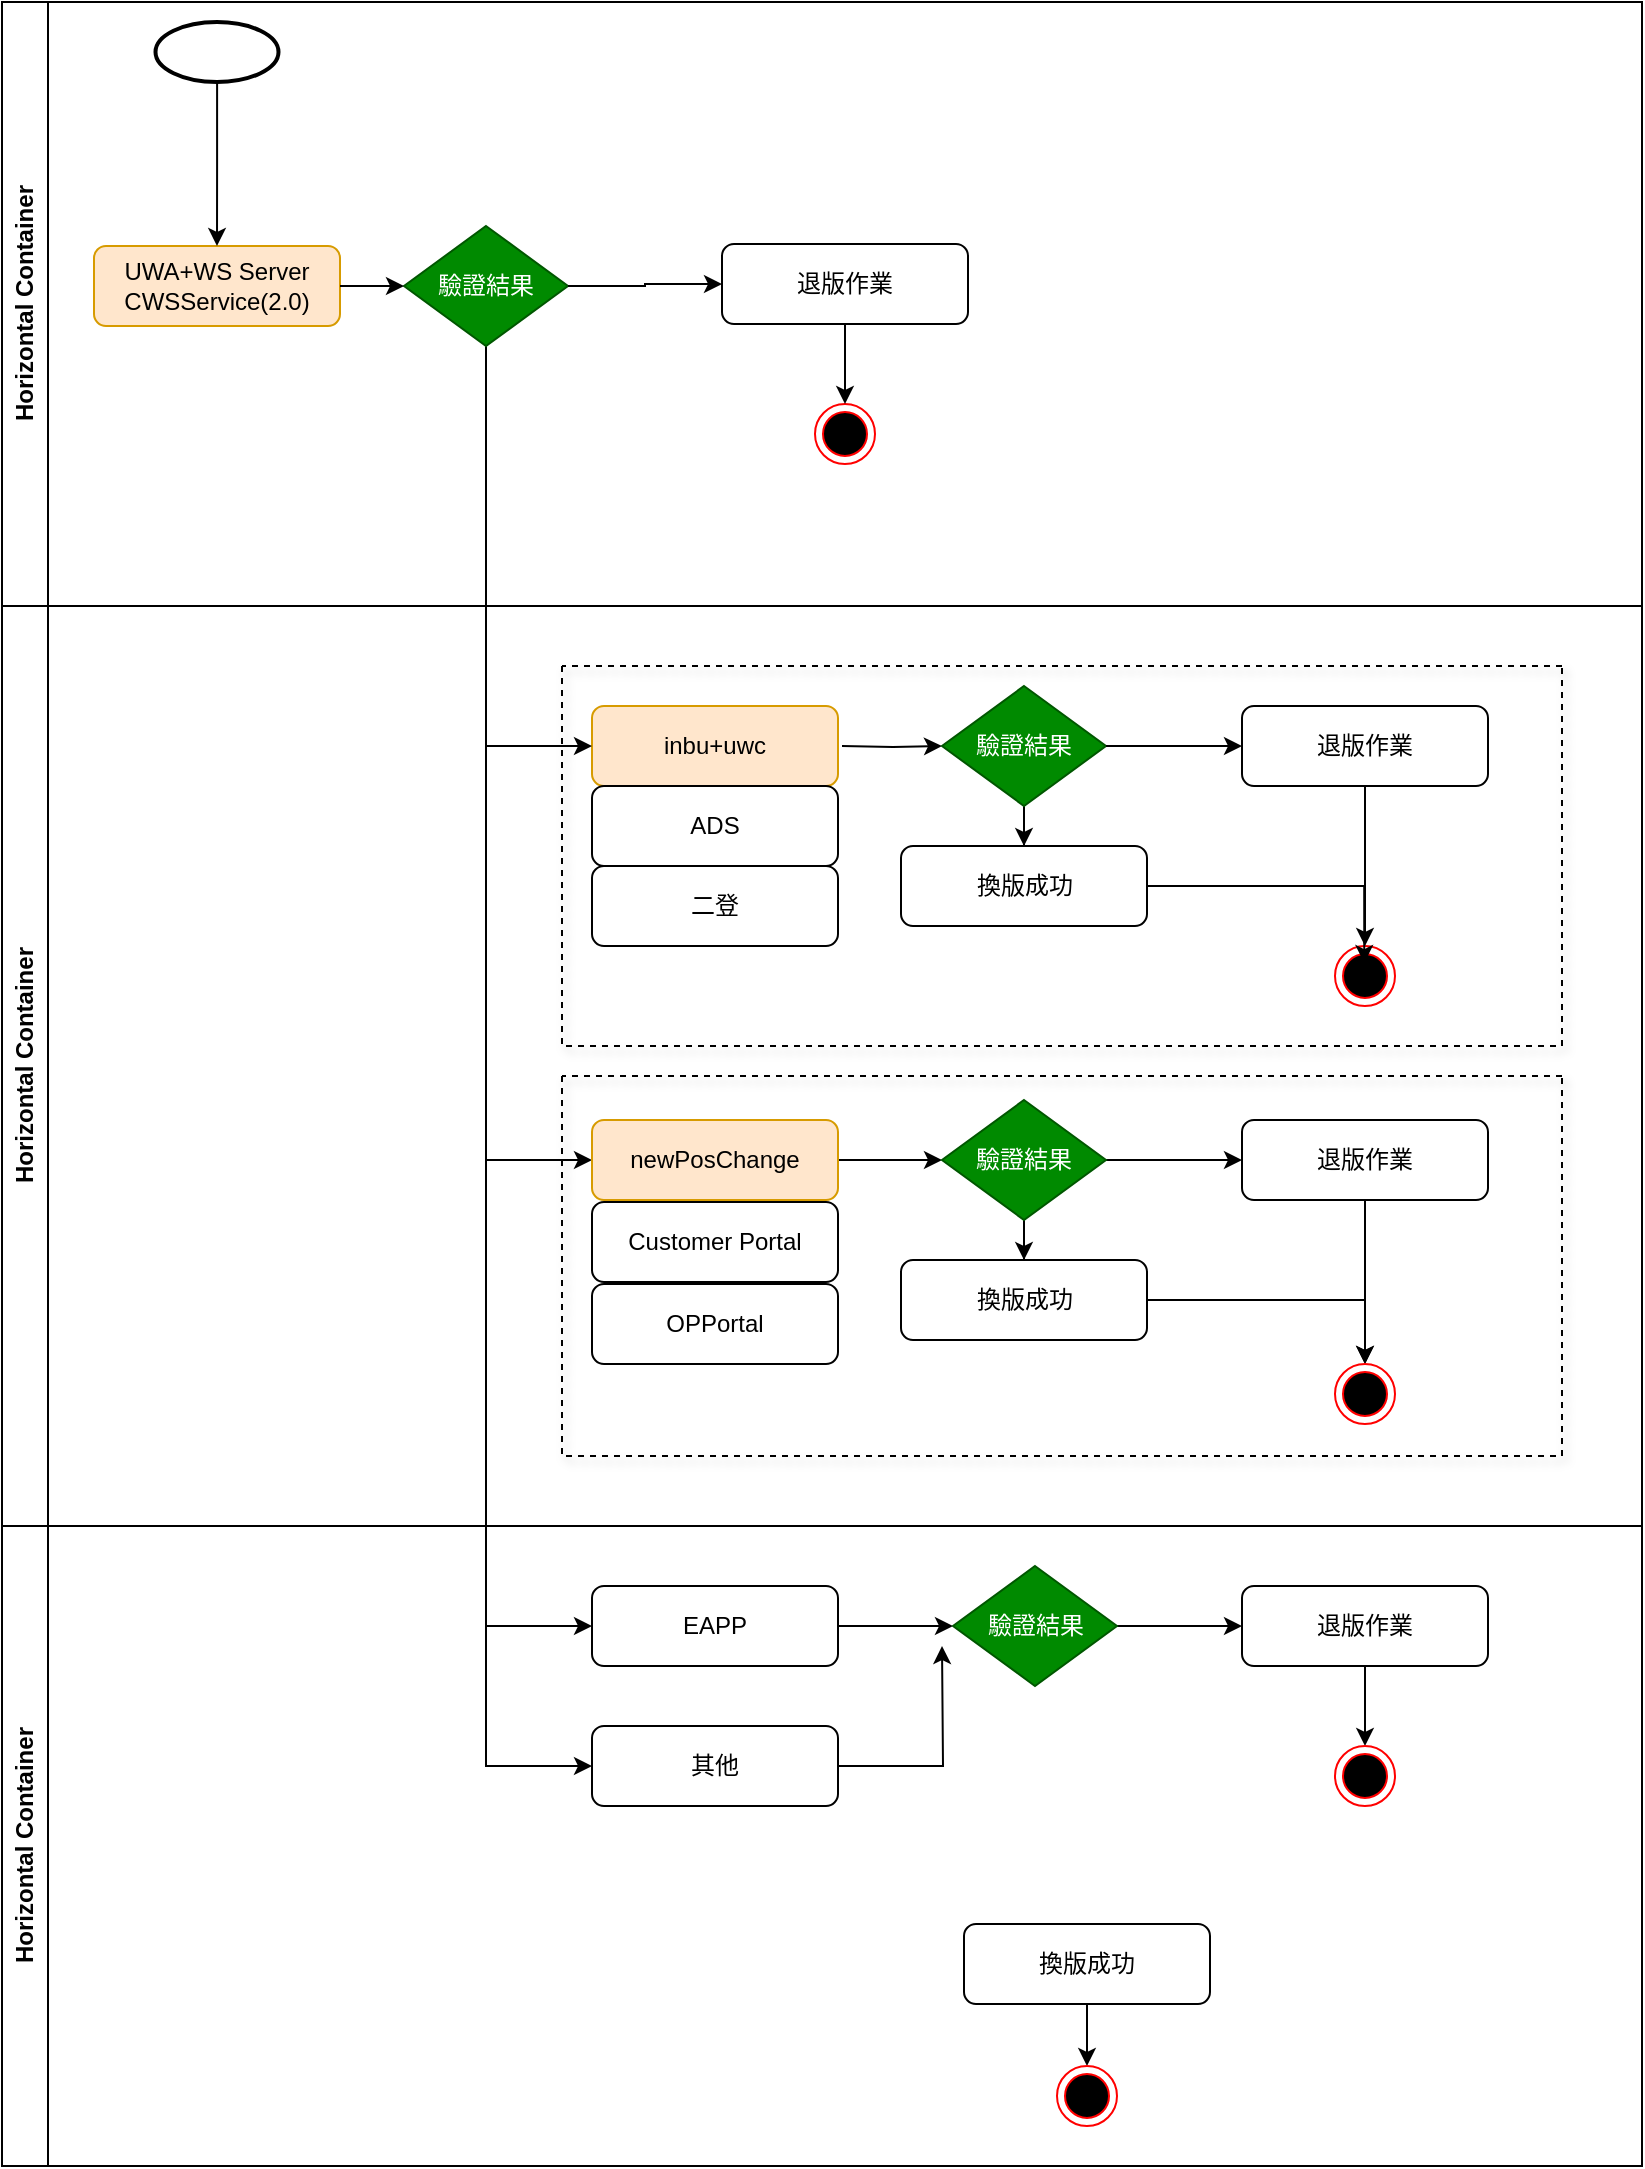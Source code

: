 <mxfile version="24.9.1">
  <diagram id="C5RBs43oDa-KdzZeNtuy" name="Page-1">
    <mxGraphModel dx="1912" dy="1024" grid="1" gridSize="10" guides="1" tooltips="1" connect="1" arrows="1" fold="1" page="1" pageScale="1" pageWidth="827" pageHeight="1169" math="0" shadow="0">
      <root>
        <mxCell id="WIyWlLk6GJQsqaUBKTNV-0" />
        <mxCell id="WIyWlLk6GJQsqaUBKTNV-1" parent="WIyWlLk6GJQsqaUBKTNV-0" />
        <mxCell id="SWPrqackAz6YK81M5vLL-109" value="UWA+WS Server&lt;div&gt;CWSService(2.0)&lt;/div&gt;" style="rounded=1;whiteSpace=wrap;html=1;fontSize=12;glass=0;strokeWidth=1;shadow=0;fillColor=#ffe6cc;strokeColor=#d79b00;" vertex="1" parent="WIyWlLk6GJQsqaUBKTNV-1">
          <mxGeometry x="49.0" y="132" width="123.0" height="40" as="geometry" />
        </mxCell>
        <mxCell id="SWPrqackAz6YK81M5vLL-110" style="edgeStyle=orthogonalEdgeStyle;rounded=0;orthogonalLoop=1;jettySize=auto;html=1;entryX=0.5;entryY=0;entryDx=0;entryDy=0;" edge="1" parent="WIyWlLk6GJQsqaUBKTNV-1" source="SWPrqackAz6YK81M5vLL-111" target="SWPrqackAz6YK81M5vLL-109">
          <mxGeometry relative="1" as="geometry" />
        </mxCell>
        <mxCell id="SWPrqackAz6YK81M5vLL-115" style="edgeStyle=orthogonalEdgeStyle;rounded=0;orthogonalLoop=1;jettySize=auto;html=1;entryX=0;entryY=0.5;entryDx=0;entryDy=0;exitX=0.5;exitY=1;exitDx=0;exitDy=0;" edge="1" parent="WIyWlLk6GJQsqaUBKTNV-1" source="SWPrqackAz6YK81M5vLL-123" target="SWPrqackAz6YK81M5vLL-120">
          <mxGeometry relative="1" as="geometry" />
        </mxCell>
        <mxCell id="SWPrqackAz6YK81M5vLL-116" style="edgeStyle=orthogonalEdgeStyle;rounded=0;orthogonalLoop=1;jettySize=auto;html=1;entryX=0;entryY=0.5;entryDx=0;entryDy=0;exitX=0.5;exitY=1;exitDx=0;exitDy=0;" edge="1" parent="WIyWlLk6GJQsqaUBKTNV-1" source="SWPrqackAz6YK81M5vLL-123" target="SWPrqackAz6YK81M5vLL-121">
          <mxGeometry relative="1" as="geometry" />
        </mxCell>
        <mxCell id="SWPrqackAz6YK81M5vLL-117" style="edgeStyle=orthogonalEdgeStyle;rounded=0;orthogonalLoop=1;jettySize=auto;html=1;entryX=0;entryY=0.5;entryDx=0;entryDy=0;exitX=0.5;exitY=1;exitDx=0;exitDy=0;" edge="1" parent="WIyWlLk6GJQsqaUBKTNV-1" source="SWPrqackAz6YK81M5vLL-123" target="SWPrqackAz6YK81M5vLL-122">
          <mxGeometry relative="1" as="geometry" />
        </mxCell>
        <mxCell id="SWPrqackAz6YK81M5vLL-118" value="inbu+uwc" style="rounded=1;whiteSpace=wrap;html=1;fontSize=12;glass=0;strokeWidth=1;shadow=0;fillColor=#ffe6cc;strokeColor=#d79b00;" vertex="1" parent="WIyWlLk6GJQsqaUBKTNV-1">
          <mxGeometry x="298.0" y="362" width="123.0" height="40" as="geometry" />
        </mxCell>
        <mxCell id="SWPrqackAz6YK81M5vLL-119" style="rounded=0;orthogonalLoop=1;jettySize=auto;html=1;entryX=0;entryY=0.5;entryDx=0;entryDy=0;edgeStyle=orthogonalEdgeStyle;exitX=0.5;exitY=1;exitDx=0;exitDy=0;" edge="1" parent="WIyWlLk6GJQsqaUBKTNV-1" source="SWPrqackAz6YK81M5vLL-123" target="SWPrqackAz6YK81M5vLL-118">
          <mxGeometry relative="1" as="geometry" />
        </mxCell>
        <mxCell id="SWPrqackAz6YK81M5vLL-152" style="edgeStyle=orthogonalEdgeStyle;rounded=0;orthogonalLoop=1;jettySize=auto;html=1;entryX=0;entryY=0.5;entryDx=0;entryDy=0;" edge="1" parent="WIyWlLk6GJQsqaUBKTNV-1" source="SWPrqackAz6YK81M5vLL-120" target="SWPrqackAz6YK81M5vLL-150">
          <mxGeometry relative="1" as="geometry" />
        </mxCell>
        <mxCell id="SWPrqackAz6YK81M5vLL-120" value="newPosChange" style="rounded=1;whiteSpace=wrap;html=1;fontSize=12;glass=0;strokeWidth=1;shadow=0;fillColor=#ffe6cc;strokeColor=#d79b00;" vertex="1" parent="WIyWlLk6GJQsqaUBKTNV-1">
          <mxGeometry x="298.0" y="569" width="123.0" height="40" as="geometry" />
        </mxCell>
        <mxCell id="SWPrqackAz6YK81M5vLL-203" style="edgeStyle=orthogonalEdgeStyle;rounded=0;orthogonalLoop=1;jettySize=auto;html=1;entryX=0;entryY=0.5;entryDx=0;entryDy=0;" edge="1" parent="WIyWlLk6GJQsqaUBKTNV-1" source="SWPrqackAz6YK81M5vLL-121" target="SWPrqackAz6YK81M5vLL-199">
          <mxGeometry relative="1" as="geometry" />
        </mxCell>
        <mxCell id="SWPrqackAz6YK81M5vLL-121" value="EAPP" style="rounded=1;whiteSpace=wrap;html=1;fontSize=12;glass=0;strokeWidth=1;shadow=0;" vertex="1" parent="WIyWlLk6GJQsqaUBKTNV-1">
          <mxGeometry x="298.0" y="802" width="123.0" height="40" as="geometry" />
        </mxCell>
        <mxCell id="SWPrqackAz6YK81M5vLL-205" style="edgeStyle=orthogonalEdgeStyle;rounded=0;orthogonalLoop=1;jettySize=auto;html=1;" edge="1" parent="WIyWlLk6GJQsqaUBKTNV-1" source="SWPrqackAz6YK81M5vLL-122">
          <mxGeometry relative="1" as="geometry">
            <mxPoint x="473" y="832" as="targetPoint" />
          </mxGeometry>
        </mxCell>
        <mxCell id="SWPrqackAz6YK81M5vLL-122" value="其他" style="rounded=1;whiteSpace=wrap;html=1;fontSize=12;glass=0;strokeWidth=1;shadow=0;" vertex="1" parent="WIyWlLk6GJQsqaUBKTNV-1">
          <mxGeometry x="298" y="872" width="123.0" height="40" as="geometry" />
        </mxCell>
        <mxCell id="SWPrqackAz6YK81M5vLL-123" value="驗證結果" style="rhombus;whiteSpace=wrap;html=1;fillColor=#008a00;fontColor=#ffffff;strokeColor=#005700;" vertex="1" parent="WIyWlLk6GJQsqaUBKTNV-1">
          <mxGeometry x="204" y="122" width="82" height="60" as="geometry" />
        </mxCell>
        <mxCell id="SWPrqackAz6YK81M5vLL-127" style="edgeStyle=orthogonalEdgeStyle;rounded=0;orthogonalLoop=1;jettySize=auto;html=1;entryX=0;entryY=0.5;entryDx=0;entryDy=0;" edge="1" parent="WIyWlLk6GJQsqaUBKTNV-1" source="SWPrqackAz6YK81M5vLL-123" target="SWPrqackAz6YK81M5vLL-124">
          <mxGeometry relative="1" as="geometry" />
        </mxCell>
        <mxCell id="SWPrqackAz6YK81M5vLL-128" value="&lt;span style=&quot;text-align: left;&quot;&gt;Customer Portal&lt;/span&gt;" style="rounded=1;whiteSpace=wrap;html=1;fontSize=12;glass=0;strokeWidth=1;shadow=0;" vertex="1" parent="WIyWlLk6GJQsqaUBKTNV-1">
          <mxGeometry x="298.0" y="610" width="123.0" height="40" as="geometry" />
        </mxCell>
        <mxCell id="SWPrqackAz6YK81M5vLL-131" style="edgeStyle=orthogonalEdgeStyle;rounded=0;orthogonalLoop=1;jettySize=auto;html=1;" edge="1" parent="WIyWlLk6GJQsqaUBKTNV-1" source="SWPrqackAz6YK81M5vLL-132" target="SWPrqackAz6YK81M5vLL-130">
          <mxGeometry relative="1" as="geometry" />
        </mxCell>
        <mxCell id="SWPrqackAz6YK81M5vLL-132" value="換版成功" style="rounded=1;whiteSpace=wrap;html=1;fontSize=12;glass=0;strokeWidth=1;shadow=0;" vertex="1" parent="WIyWlLk6GJQsqaUBKTNV-1">
          <mxGeometry x="484" y="971" width="123.0" height="40" as="geometry" />
        </mxCell>
        <mxCell id="SWPrqackAz6YK81M5vLL-137" style="edgeStyle=orthogonalEdgeStyle;rounded=0;orthogonalLoop=1;jettySize=auto;html=1;" edge="1" parent="WIyWlLk6GJQsqaUBKTNV-1" target="SWPrqackAz6YK81M5vLL-136">
          <mxGeometry relative="1" as="geometry">
            <mxPoint x="423" y="382" as="sourcePoint" />
          </mxGeometry>
        </mxCell>
        <mxCell id="SWPrqackAz6YK81M5vLL-141" style="rounded=0;orthogonalLoop=1;jettySize=auto;html=1;elbow=vertical;entryX=0;entryY=0.5;entryDx=0;entryDy=0;exitX=1;exitY=0.5;exitDx=0;exitDy=0;" edge="1" parent="WIyWlLk6GJQsqaUBKTNV-1" source="SWPrqackAz6YK81M5vLL-109" target="SWPrqackAz6YK81M5vLL-123">
          <mxGeometry relative="1" as="geometry" />
        </mxCell>
        <mxCell id="SWPrqackAz6YK81M5vLL-145" value="Horizontal Container" style="swimlane;horizontal=0;whiteSpace=wrap;html=1;" vertex="1" parent="WIyWlLk6GJQsqaUBKTNV-1">
          <mxGeometry x="3" y="10" width="820" height="302" as="geometry" />
        </mxCell>
        <mxCell id="SWPrqackAz6YK81M5vLL-124" value="退版作業" style="rounded=1;whiteSpace=wrap;html=1;fontSize=12;glass=0;strokeWidth=1;shadow=0;" vertex="1" parent="SWPrqackAz6YK81M5vLL-145">
          <mxGeometry x="360" y="121" width="123.0" height="40" as="geometry" />
        </mxCell>
        <mxCell id="SWPrqackAz6YK81M5vLL-125" value="" style="ellipse;html=1;shape=endState;fillColor=#000000;strokeColor=#ff0000;" vertex="1" parent="SWPrqackAz6YK81M5vLL-145">
          <mxGeometry x="406.5" y="201" width="30" height="30" as="geometry" />
        </mxCell>
        <mxCell id="SWPrqackAz6YK81M5vLL-126" style="edgeStyle=orthogonalEdgeStyle;rounded=0;orthogonalLoop=1;jettySize=auto;html=1;entryX=0.5;entryY=0;entryDx=0;entryDy=0;" edge="1" parent="SWPrqackAz6YK81M5vLL-145" source="SWPrqackAz6YK81M5vLL-124" target="SWPrqackAz6YK81M5vLL-125">
          <mxGeometry relative="1" as="geometry" />
        </mxCell>
        <mxCell id="SWPrqackAz6YK81M5vLL-111" value="" style="strokeWidth=2;html=1;shape=mxgraph.flowchart.start_1;whiteSpace=wrap;" vertex="1" parent="SWPrqackAz6YK81M5vLL-145">
          <mxGeometry x="76.75" y="10" width="61.5" height="30" as="geometry" />
        </mxCell>
        <mxCell id="SWPrqackAz6YK81M5vLL-146" value="Horizontal Container" style="swimlane;horizontal=0;whiteSpace=wrap;html=1;" vertex="1" parent="WIyWlLk6GJQsqaUBKTNV-1">
          <mxGeometry x="3" y="312" width="820" height="460" as="geometry" />
        </mxCell>
        <mxCell id="SWPrqackAz6YK81M5vLL-147" value="退版作業" style="rounded=1;whiteSpace=wrap;html=1;fontSize=12;glass=0;strokeWidth=1;shadow=0;" vertex="1" parent="SWPrqackAz6YK81M5vLL-146">
          <mxGeometry x="620" y="257" width="123.0" height="40" as="geometry" />
        </mxCell>
        <mxCell id="SWPrqackAz6YK81M5vLL-149" style="edgeStyle=orthogonalEdgeStyle;rounded=0;orthogonalLoop=1;jettySize=auto;html=1;entryX=0.5;entryY=0;entryDx=0;entryDy=0;" edge="1" parent="SWPrqackAz6YK81M5vLL-146" source="SWPrqackAz6YK81M5vLL-147" target="SWPrqackAz6YK81M5vLL-148">
          <mxGeometry relative="1" as="geometry" />
        </mxCell>
        <mxCell id="SWPrqackAz6YK81M5vLL-134" value="二登" style="rounded=1;whiteSpace=wrap;html=1;fontSize=12;glass=0;strokeWidth=1;shadow=0;" vertex="1" parent="SWPrqackAz6YK81M5vLL-146">
          <mxGeometry x="295.0" y="130" width="123.0" height="40" as="geometry" />
        </mxCell>
        <mxCell id="SWPrqackAz6YK81M5vLL-133" value="ADS" style="rounded=1;whiteSpace=wrap;html=1;fontSize=12;glass=0;strokeWidth=1;shadow=0;" vertex="1" parent="SWPrqackAz6YK81M5vLL-146">
          <mxGeometry x="295.0" y="90" width="123.0" height="40" as="geometry" />
        </mxCell>
        <mxCell id="SWPrqackAz6YK81M5vLL-191" style="edgeStyle=orthogonalEdgeStyle;rounded=0;orthogonalLoop=1;jettySize=auto;html=1;entryX=0.5;entryY=0;entryDx=0;entryDy=0;" edge="1" parent="SWPrqackAz6YK81M5vLL-146" source="SWPrqackAz6YK81M5vLL-136" target="SWPrqackAz6YK81M5vLL-189">
          <mxGeometry relative="1" as="geometry" />
        </mxCell>
        <mxCell id="SWPrqackAz6YK81M5vLL-136" value="驗證結果" style="rhombus;whiteSpace=wrap;html=1;fillColor=#008a00;fontColor=#ffffff;strokeColor=#005700;" vertex="1" parent="SWPrqackAz6YK81M5vLL-146">
          <mxGeometry x="470.0" y="40" width="82" height="60" as="geometry" />
        </mxCell>
        <mxCell id="SWPrqackAz6YK81M5vLL-139" value="退版作業" style="rounded=1;whiteSpace=wrap;html=1;fontSize=12;glass=0;strokeWidth=1;shadow=0;" vertex="1" parent="SWPrqackAz6YK81M5vLL-146">
          <mxGeometry x="620" y="50" width="123.0" height="40" as="geometry" />
        </mxCell>
        <mxCell id="SWPrqackAz6YK81M5vLL-135" style="edgeStyle=orthogonalEdgeStyle;rounded=0;orthogonalLoop=1;jettySize=auto;html=1;entryX=0;entryY=0.5;entryDx=0;entryDy=0;" edge="1" parent="SWPrqackAz6YK81M5vLL-146" source="SWPrqackAz6YK81M5vLL-136" target="SWPrqackAz6YK81M5vLL-139">
          <mxGeometry relative="1" as="geometry" />
        </mxCell>
        <mxCell id="SWPrqackAz6YK81M5vLL-138" style="edgeStyle=orthogonalEdgeStyle;rounded=0;orthogonalLoop=1;jettySize=auto;html=1;entryX=0.5;entryY=0;entryDx=0;entryDy=0;" edge="1" parent="SWPrqackAz6YK81M5vLL-146" source="SWPrqackAz6YK81M5vLL-139" target="SWPrqackAz6YK81M5vLL-140">
          <mxGeometry relative="1" as="geometry" />
        </mxCell>
        <mxCell id="SWPrqackAz6YK81M5vLL-129" value="&lt;div style=&quot;text-align: left;&quot;&gt;&lt;span style=&quot;background-color: initial;&quot;&gt;OPPortal&lt;/span&gt;&lt;/div&gt;" style="rounded=1;whiteSpace=wrap;html=1;fontSize=12;glass=0;strokeWidth=1;shadow=0;" vertex="1" parent="SWPrqackAz6YK81M5vLL-146">
          <mxGeometry x="295.0" y="339" width="123.0" height="40" as="geometry" />
        </mxCell>
        <mxCell id="SWPrqackAz6YK81M5vLL-153" style="edgeStyle=orthogonalEdgeStyle;rounded=0;orthogonalLoop=1;jettySize=auto;html=1;" edge="1" parent="SWPrqackAz6YK81M5vLL-146" source="SWPrqackAz6YK81M5vLL-150" target="SWPrqackAz6YK81M5vLL-147">
          <mxGeometry relative="1" as="geometry" />
        </mxCell>
        <mxCell id="SWPrqackAz6YK81M5vLL-197" style="edgeStyle=orthogonalEdgeStyle;rounded=0;orthogonalLoop=1;jettySize=auto;html=1;entryX=0.5;entryY=0;entryDx=0;entryDy=0;" edge="1" parent="SWPrqackAz6YK81M5vLL-146" source="SWPrqackAz6YK81M5vLL-150" target="SWPrqackAz6YK81M5vLL-193">
          <mxGeometry relative="1" as="geometry" />
        </mxCell>
        <mxCell id="SWPrqackAz6YK81M5vLL-150" value="驗證結果" style="rhombus;whiteSpace=wrap;html=1;fillColor=#008a00;fontColor=#ffffff;strokeColor=#005700;" vertex="1" parent="SWPrqackAz6YK81M5vLL-146">
          <mxGeometry x="470.0" y="247" width="82" height="60" as="geometry" />
        </mxCell>
        <mxCell id="SWPrqackAz6YK81M5vLL-189" value="換版成功" style="rounded=1;whiteSpace=wrap;html=1;fontSize=12;glass=0;strokeWidth=1;shadow=0;" vertex="1" parent="SWPrqackAz6YK81M5vLL-146">
          <mxGeometry x="449.5" y="120" width="123.0" height="40" as="geometry" />
        </mxCell>
        <mxCell id="SWPrqackAz6YK81M5vLL-201" style="edgeStyle=orthogonalEdgeStyle;rounded=0;orthogonalLoop=1;jettySize=auto;html=1;entryX=0.5;entryY=0;entryDx=0;entryDy=0;" edge="1" parent="SWPrqackAz6YK81M5vLL-146" source="SWPrqackAz6YK81M5vLL-193" target="SWPrqackAz6YK81M5vLL-148">
          <mxGeometry relative="1" as="geometry" />
        </mxCell>
        <mxCell id="SWPrqackAz6YK81M5vLL-193" value="換版成功" style="rounded=1;whiteSpace=wrap;html=1;fontSize=12;glass=0;strokeWidth=1;shadow=0;" vertex="1" parent="SWPrqackAz6YK81M5vLL-146">
          <mxGeometry x="449.5" y="327" width="123.0" height="40" as="geometry" />
        </mxCell>
        <mxCell id="SWPrqackAz6YK81M5vLL-198" value="" style="swimlane;startSize=0;dashed=1;shadow=1;rounded=1;" vertex="1" parent="SWPrqackAz6YK81M5vLL-146">
          <mxGeometry x="280" y="30" width="500" height="190" as="geometry" />
        </mxCell>
        <mxCell id="SWPrqackAz6YK81M5vLL-140" value="" style="ellipse;html=1;shape=endState;fillColor=#000000;strokeColor=#ff0000;" vertex="1" parent="SWPrqackAz6YK81M5vLL-198">
          <mxGeometry x="386.5" y="140" width="30" height="30" as="geometry" />
        </mxCell>
        <mxCell id="SWPrqackAz6YK81M5vLL-200" value="" style="swimlane;startSize=0;dashed=1;shadow=1;rounded=1;" vertex="1" parent="SWPrqackAz6YK81M5vLL-146">
          <mxGeometry x="280" y="235" width="500" height="190" as="geometry" />
        </mxCell>
        <mxCell id="SWPrqackAz6YK81M5vLL-148" value="" style="ellipse;html=1;shape=endState;fillColor=#000000;strokeColor=#ff0000;" vertex="1" parent="SWPrqackAz6YK81M5vLL-200">
          <mxGeometry x="386.5" y="144" width="30" height="30" as="geometry" />
        </mxCell>
        <mxCell id="SWPrqackAz6YK81M5vLL-202" style="edgeStyle=orthogonalEdgeStyle;rounded=0;orthogonalLoop=1;jettySize=auto;html=1;entryX=0.488;entryY=0.284;entryDx=0;entryDy=0;entryPerimeter=0;" edge="1" parent="SWPrqackAz6YK81M5vLL-146" source="SWPrqackAz6YK81M5vLL-189" target="SWPrqackAz6YK81M5vLL-140">
          <mxGeometry relative="1" as="geometry" />
        </mxCell>
        <mxCell id="SWPrqackAz6YK81M5vLL-187" value="Horizontal Container" style="swimlane;horizontal=0;whiteSpace=wrap;html=1;" vertex="1" parent="WIyWlLk6GJQsqaUBKTNV-1">
          <mxGeometry x="3" y="772" width="820" height="320" as="geometry" />
        </mxCell>
        <mxCell id="SWPrqackAz6YK81M5vLL-130" value="" style="ellipse;html=1;shape=endState;fillColor=#000000;strokeColor=#ff0000;" vertex="1" parent="SWPrqackAz6YK81M5vLL-187">
          <mxGeometry x="527.5" y="270" width="30" height="30" as="geometry" />
        </mxCell>
        <mxCell id="SWPrqackAz6YK81M5vLL-112" style="edgeStyle=orthogonalEdgeStyle;rounded=0;orthogonalLoop=1;jettySize=auto;html=1;entryX=0.5;entryY=0;entryDx=0;entryDy=0;" edge="1" parent="SWPrqackAz6YK81M5vLL-187" source="SWPrqackAz6YK81M5vLL-113" target="SWPrqackAz6YK81M5vLL-114">
          <mxGeometry relative="1" as="geometry" />
        </mxCell>
        <mxCell id="SWPrqackAz6YK81M5vLL-113" value="退版作業" style="rounded=1;whiteSpace=wrap;html=1;fontSize=12;glass=0;strokeWidth=1;shadow=0;" vertex="1" parent="SWPrqackAz6YK81M5vLL-187">
          <mxGeometry x="620" y="30" width="123.0" height="40" as="geometry" />
        </mxCell>
        <mxCell id="SWPrqackAz6YK81M5vLL-114" value="" style="ellipse;html=1;shape=endState;fillColor=#000000;strokeColor=#ff0000;" vertex="1" parent="SWPrqackAz6YK81M5vLL-187">
          <mxGeometry x="666.5" y="110" width="30" height="30" as="geometry" />
        </mxCell>
        <mxCell id="SWPrqackAz6YK81M5vLL-204" value="" style="edgeStyle=orthogonalEdgeStyle;rounded=0;orthogonalLoop=1;jettySize=auto;html=1;" edge="1" parent="SWPrqackAz6YK81M5vLL-187" source="SWPrqackAz6YK81M5vLL-199" target="SWPrqackAz6YK81M5vLL-113">
          <mxGeometry relative="1" as="geometry" />
        </mxCell>
        <mxCell id="SWPrqackAz6YK81M5vLL-199" value="驗證結果" style="rhombus;whiteSpace=wrap;html=1;fillColor=#008a00;fontColor=#ffffff;strokeColor=#005700;" vertex="1" parent="SWPrqackAz6YK81M5vLL-187">
          <mxGeometry x="475.5" y="20" width="82" height="60" as="geometry" />
        </mxCell>
      </root>
    </mxGraphModel>
  </diagram>
</mxfile>
